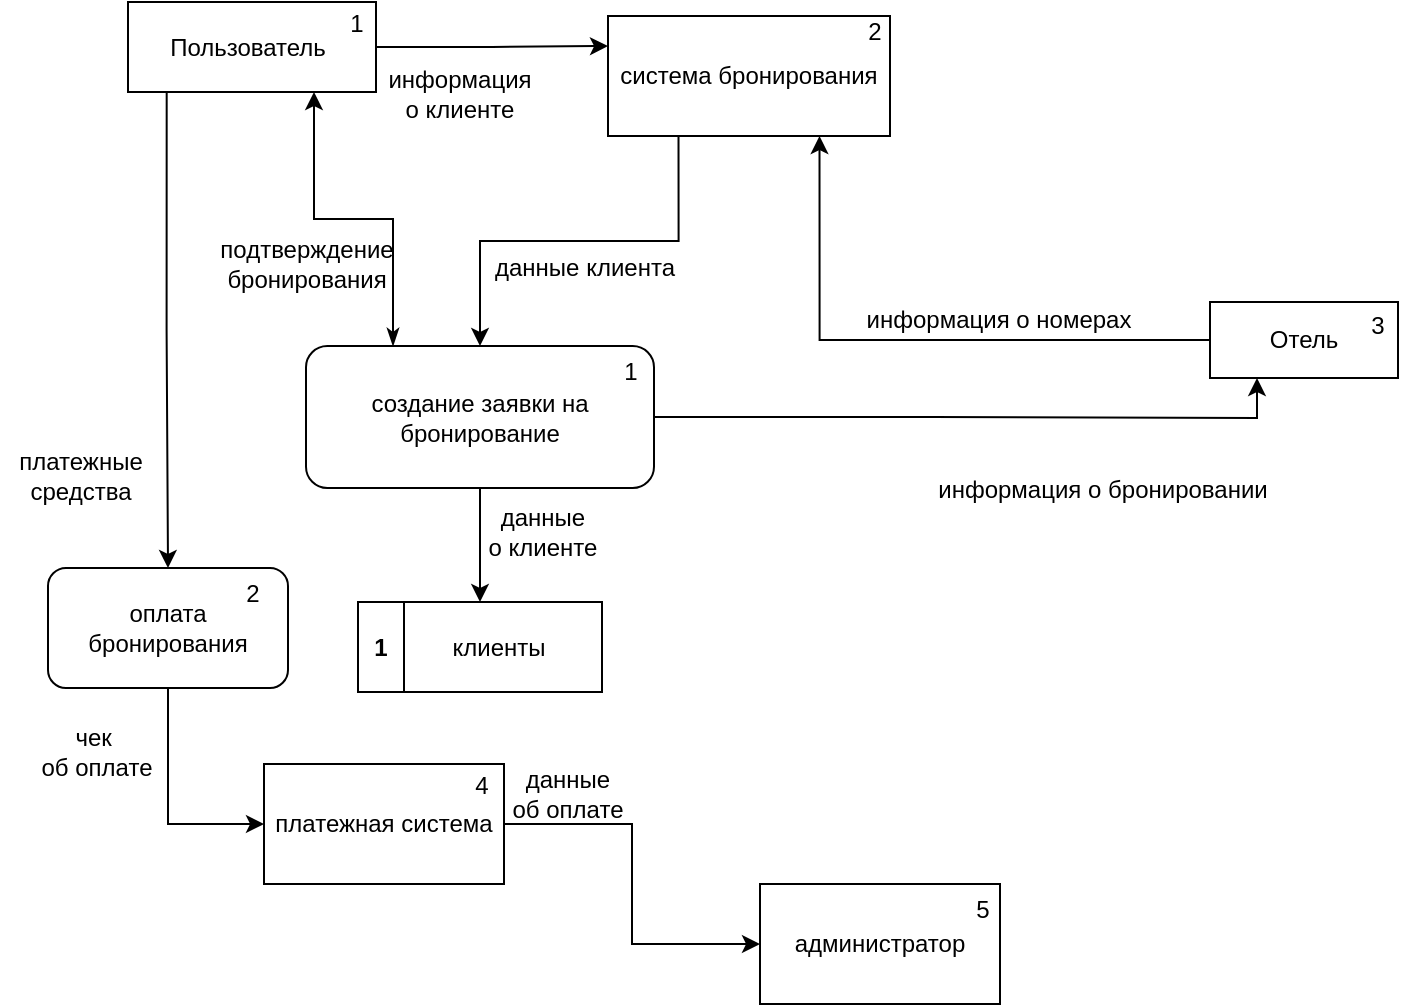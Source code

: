 <mxfile version="27.1.5">
  <diagram name="Страница — 1" id="bUgnZxhGFNNtHoZzsm9T">
    <mxGraphModel dx="1188" dy="654" grid="0" gridSize="10" guides="1" tooltips="1" connect="1" arrows="1" fold="1" page="1" pageScale="1" pageWidth="827" pageHeight="1169" math="0" shadow="0">
      <root>
        <mxCell id="0" />
        <mxCell id="1" parent="0" />
        <mxCell id="fOrK9jvbTypWpSghY0MU-13" style="edgeStyle=orthogonalEdgeStyle;rounded=0;orthogonalLoop=1;jettySize=auto;html=1;entryX=0;entryY=0.25;entryDx=0;entryDy=0;" edge="1" parent="1" source="fOrK9jvbTypWpSghY0MU-1" target="fOrK9jvbTypWpSghY0MU-15">
          <mxGeometry relative="1" as="geometry" />
        </mxCell>
        <mxCell id="fOrK9jvbTypWpSghY0MU-33" style="edgeStyle=orthogonalEdgeStyle;rounded=0;orthogonalLoop=1;jettySize=auto;html=1;entryX=0.5;entryY=0;entryDx=0;entryDy=0;exitX=0.056;exitY=0.156;exitDx=0;exitDy=0;exitPerimeter=0;" edge="1" parent="1" source="fOrK9jvbTypWpSghY0MU-1" target="fOrK9jvbTypWpSghY0MU-30">
          <mxGeometry relative="1" as="geometry" />
        </mxCell>
        <mxCell id="fOrK9jvbTypWpSghY0MU-1" value="&lt;span style=&quot;font-weight: 400;&quot;&gt;Пользователь&lt;/span&gt;" style="swimlane;horizontal=1;whiteSpace=wrap;html=1;rounded=0;direction=north;container=1;startSize=120;flipH=0;flipV=0;strokeColor=default;swimlaneLine=0;" vertex="1" parent="1">
          <mxGeometry x="151" y="171" width="124" height="45" as="geometry" />
        </mxCell>
        <mxCell id="fOrK9jvbTypWpSghY0MU-46" value="1" style="text;html=1;align=center;verticalAlign=middle;whiteSpace=wrap;rounded=0;container=1;" vertex="1" parent="fOrK9jvbTypWpSghY0MU-1">
          <mxGeometry x="105" width="19" height="22" as="geometry" />
        </mxCell>
        <mxCell id="fOrK9jvbTypWpSghY0MU-19" style="edgeStyle=orthogonalEdgeStyle;rounded=0;orthogonalLoop=1;jettySize=auto;html=1;entryX=0.75;entryY=1;entryDx=0;entryDy=0;exitX=0;exitY=0.5;exitDx=0;exitDy=0;" edge="1" parent="1" source="fOrK9jvbTypWpSghY0MU-44" target="fOrK9jvbTypWpSghY0MU-15">
          <mxGeometry relative="1" as="geometry">
            <mxPoint x="692" y="363.0" as="sourcePoint" />
          </mxGeometry>
        </mxCell>
        <mxCell id="fOrK9jvbTypWpSghY0MU-22" style="edgeStyle=orthogonalEdgeStyle;rounded=0;orthogonalLoop=1;jettySize=auto;html=1;exitX=0.25;exitY=1;exitDx=0;exitDy=0;" edge="1" parent="1" source="fOrK9jvbTypWpSghY0MU-15" target="fOrK9jvbTypWpSghY0MU-10">
          <mxGeometry relative="1" as="geometry" />
        </mxCell>
        <mxCell id="fOrK9jvbTypWpSghY0MU-24" style="rounded=0;orthogonalLoop=1;jettySize=auto;html=1;entryX=0;entryY=0.75;entryDx=0;entryDy=0;exitX=0.25;exitY=0;exitDx=0;exitDy=0;edgeStyle=orthogonalEdgeStyle;startArrow=classicThin;startFill=1;" edge="1" parent="1" source="fOrK9jvbTypWpSghY0MU-10" target="fOrK9jvbTypWpSghY0MU-1">
          <mxGeometry relative="1" as="geometry">
            <mxPoint x="165.529" y="213.647" as="targetPoint" />
          </mxGeometry>
        </mxCell>
        <mxCell id="fOrK9jvbTypWpSghY0MU-31" style="edgeStyle=orthogonalEdgeStyle;rounded=0;orthogonalLoop=1;jettySize=auto;html=1;entryX=0.25;entryY=1;entryDx=0;entryDy=0;" edge="1" parent="1" source="fOrK9jvbTypWpSghY0MU-10" target="fOrK9jvbTypWpSghY0MU-44">
          <mxGeometry relative="1" as="geometry">
            <mxPoint x="717.75" y="383" as="targetPoint" />
          </mxGeometry>
        </mxCell>
        <mxCell id="fOrK9jvbTypWpSghY0MU-40" style="edgeStyle=orthogonalEdgeStyle;rounded=0;orthogonalLoop=1;jettySize=auto;html=1;" edge="1" parent="1" source="fOrK9jvbTypWpSghY0MU-10" target="fOrK9jvbTypWpSghY0MU-38">
          <mxGeometry relative="1" as="geometry" />
        </mxCell>
        <mxCell id="fOrK9jvbTypWpSghY0MU-10" value="создание заявки на бронирование" style="rounded=1;whiteSpace=wrap;html=1;container=1;" vertex="1" parent="1">
          <mxGeometry x="240" y="343" width="174" height="71" as="geometry" />
        </mxCell>
        <mxCell id="fOrK9jvbTypWpSghY0MU-11" value="1" style="text;html=1;align=center;verticalAlign=middle;resizable=0;points=[];autosize=1;strokeColor=none;fillColor=none;container=1;" vertex="1" parent="fOrK9jvbTypWpSghY0MU-10">
          <mxGeometry x="149" width="25" height="26" as="geometry" />
        </mxCell>
        <mxCell id="fOrK9jvbTypWpSghY0MU-14" value="информация о клиенте" style="text;html=1;align=center;verticalAlign=middle;whiteSpace=wrap;rounded=0;" vertex="1" parent="1">
          <mxGeometry x="287" y="202" width="60" height="30" as="geometry" />
        </mxCell>
        <mxCell id="fOrK9jvbTypWpSghY0MU-15" value="система бронирования" style="rounded=0;whiteSpace=wrap;html=1;" vertex="1" parent="1">
          <mxGeometry x="391" y="178" width="141" height="60" as="geometry" />
        </mxCell>
        <mxCell id="fOrK9jvbTypWpSghY0MU-20" value="информация о номерах" style="text;html=1;align=center;verticalAlign=middle;resizable=0;points=[];autosize=1;strokeColor=none;fillColor=none;" vertex="1" parent="1">
          <mxGeometry x="511" y="317" width="150" height="26" as="geometry" />
        </mxCell>
        <mxCell id="fOrK9jvbTypWpSghY0MU-26" value="подтверждение&lt;div&gt;бронирования&lt;/div&gt;" style="text;align=center;verticalAlign=middle;resizable=0;points=[];autosize=1;strokeColor=none;fillColor=none;horizontal=1;rounded=0;spacingLeft=-4;perimeterSpacing=0;fontColor=default;labelBackgroundColor=none;labelBorderColor=none;textShadow=0;container=0;glass=0;labelPosition=center;verticalLabelPosition=middle;html=1;spacingTop=0;spacingRight=-5;" vertex="1" parent="1">
          <mxGeometry x="193" y="282" width="92" height="39" as="geometry" />
        </mxCell>
        <mxCell id="fOrK9jvbTypWpSghY0MU-27" value="данные клиента" style="text;html=1;align=center;verticalAlign=middle;resizable=0;points=[];autosize=1;strokeColor=none;fillColor=none;" vertex="1" parent="1">
          <mxGeometry x="325" y="291" width="108" height="26" as="geometry" />
        </mxCell>
        <mxCell id="fOrK9jvbTypWpSghY0MU-42" style="edgeStyle=orthogonalEdgeStyle;rounded=0;orthogonalLoop=1;jettySize=auto;html=1;entryX=0;entryY=0.5;entryDx=0;entryDy=0;" edge="1" parent="1" source="fOrK9jvbTypWpSghY0MU-28" target="fOrK9jvbTypWpSghY0MU-37">
          <mxGeometry relative="1" as="geometry" />
        </mxCell>
        <mxCell id="fOrK9jvbTypWpSghY0MU-28" value="платежная система" style="rounded=0;whiteSpace=wrap;html=1;container=1;" vertex="1" parent="1">
          <mxGeometry x="219" y="552" width="120" height="60" as="geometry" />
        </mxCell>
        <mxCell id="fOrK9jvbTypWpSghY0MU-35" style="edgeStyle=orthogonalEdgeStyle;rounded=0;orthogonalLoop=1;jettySize=auto;html=1;entryX=0;entryY=0.5;entryDx=0;entryDy=0;" edge="1" parent="1" source="fOrK9jvbTypWpSghY0MU-30" target="fOrK9jvbTypWpSghY0MU-28">
          <mxGeometry relative="1" as="geometry" />
        </mxCell>
        <mxCell id="fOrK9jvbTypWpSghY0MU-30" value="оплата бронирования" style="rounded=1;whiteSpace=wrap;html=1;" vertex="1" parent="1">
          <mxGeometry x="111" y="454" width="120" height="60" as="geometry" />
        </mxCell>
        <mxCell id="fOrK9jvbTypWpSghY0MU-32" value="информация о бронировании" style="text;html=1;align=center;verticalAlign=middle;resizable=0;points=[];autosize=1;strokeColor=none;fillColor=none;" vertex="1" parent="1">
          <mxGeometry x="546" y="402" width="183" height="26" as="geometry" />
        </mxCell>
        <mxCell id="fOrK9jvbTypWpSghY0MU-34" value="платежные&lt;div&gt;средства&lt;/div&gt;" style="text;html=1;align=center;verticalAlign=middle;resizable=0;points=[];autosize=1;strokeColor=none;fillColor=none;" vertex="1" parent="1">
          <mxGeometry x="87" y="387" width="80" height="41" as="geometry" />
        </mxCell>
        <mxCell id="fOrK9jvbTypWpSghY0MU-36" value="данные об оплате" style="text;html=1;align=center;verticalAlign=middle;whiteSpace=wrap;rounded=0;" vertex="1" parent="1">
          <mxGeometry x="341" y="552" width="60" height="30" as="geometry" />
        </mxCell>
        <mxCell id="fOrK9jvbTypWpSghY0MU-37" value="администратор" style="rounded=0;whiteSpace=wrap;html=1;" vertex="1" parent="1">
          <mxGeometry x="467" y="612" width="120" height="60" as="geometry" />
        </mxCell>
        <mxCell id="fOrK9jvbTypWpSghY0MU-38" value="1" style="swimlane;horizontal=1;whiteSpace=wrap;html=1;rounded=0;direction=north;container=1;startSize=23;flipH=0;flipV=0;" vertex="1" parent="1">
          <mxGeometry x="266" y="471" width="122" height="45" as="geometry" />
        </mxCell>
        <mxCell id="fOrK9jvbTypWpSghY0MU-39" value="клиенты" style="text;html=1;align=center;verticalAlign=middle;resizable=0;points=[];autosize=1;strokeColor=none;fillColor=none;container=1;movable=0;rotatable=0;deletable=0;editable=0;locked=1;connectable=0;" vertex="1" parent="fOrK9jvbTypWpSghY0MU-38">
          <mxGeometry x="29" y="9.5" width="82" height="26" as="geometry" />
        </mxCell>
        <mxCell id="fOrK9jvbTypWpSghY0MU-41" value="данные&lt;div&gt;о клиенте&lt;/div&gt;" style="text;html=1;align=center;verticalAlign=middle;resizable=0;points=[];autosize=1;strokeColor=none;fillColor=none;" vertex="1" parent="1">
          <mxGeometry x="322" y="415" width="72" height="41" as="geometry" />
        </mxCell>
        <mxCell id="fOrK9jvbTypWpSghY0MU-43" value="чек&amp;nbsp;&lt;div&gt;об оплате&lt;/div&gt;" style="text;html=1;align=center;verticalAlign=middle;resizable=0;points=[];autosize=1;strokeColor=none;fillColor=none;" vertex="1" parent="1">
          <mxGeometry x="98" y="525" width="74" height="41" as="geometry" />
        </mxCell>
        <mxCell id="fOrK9jvbTypWpSghY0MU-44" value="Отель" style="rounded=0;whiteSpace=wrap;html=1;container=1;" vertex="1" parent="1">
          <mxGeometry x="692" y="321" width="94" height="38" as="geometry" />
        </mxCell>
        <mxCell id="fOrK9jvbTypWpSghY0MU-48" value="3" style="text;html=1;align=center;verticalAlign=middle;whiteSpace=wrap;rounded=0;container=1;" vertex="1" collapsed="1" parent="fOrK9jvbTypWpSghY0MU-44">
          <mxGeometry x="74" width="20" height="23" as="geometry">
            <mxRectangle x="78" width="23" height="22" as="alternateBounds" />
          </mxGeometry>
        </mxCell>
        <mxCell id="fOrK9jvbTypWpSghY0MU-45" value="2" style="text;html=1;align=center;verticalAlign=middle;whiteSpace=wrap;rounded=0;container=1;" vertex="1" collapsed="1" parent="1">
          <mxGeometry x="202.5" y="454" width="21" height="26" as="geometry">
            <mxRectangle x="200" y="454" width="26" height="27" as="alternateBounds" />
          </mxGeometry>
        </mxCell>
        <mxCell id="fOrK9jvbTypWpSghY0MU-47" value="2" style="text;html=1;align=center;verticalAlign=middle;whiteSpace=wrap;rounded=0;" vertex="1" parent="1">
          <mxGeometry x="517" y="178" width="15" height="16" as="geometry" />
        </mxCell>
        <mxCell id="fOrK9jvbTypWpSghY0MU-49" value="4" style="text;html=1;align=center;verticalAlign=middle;whiteSpace=wrap;rounded=0;" vertex="1" parent="1">
          <mxGeometry x="317" y="552" width="22" height="21" as="geometry" />
        </mxCell>
        <mxCell id="fOrK9jvbTypWpSghY0MU-50" value="5" style="text;html=1;align=center;verticalAlign=middle;whiteSpace=wrap;rounded=0;" vertex="1" parent="1">
          <mxGeometry x="570" y="612" width="17" height="25" as="geometry" />
        </mxCell>
      </root>
    </mxGraphModel>
  </diagram>
</mxfile>
